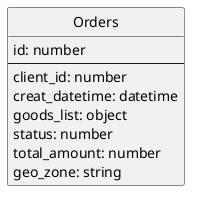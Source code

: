 @startuml

' configuration
hide circle
skinparam linetype ortho

' comment
entity "Orders"{
 id: number
 --
 client_id: number
 creat_datetime: datetime
 goods_list: object
 status: number
 total_amount: number
 geo_zone: string
}
@enduml